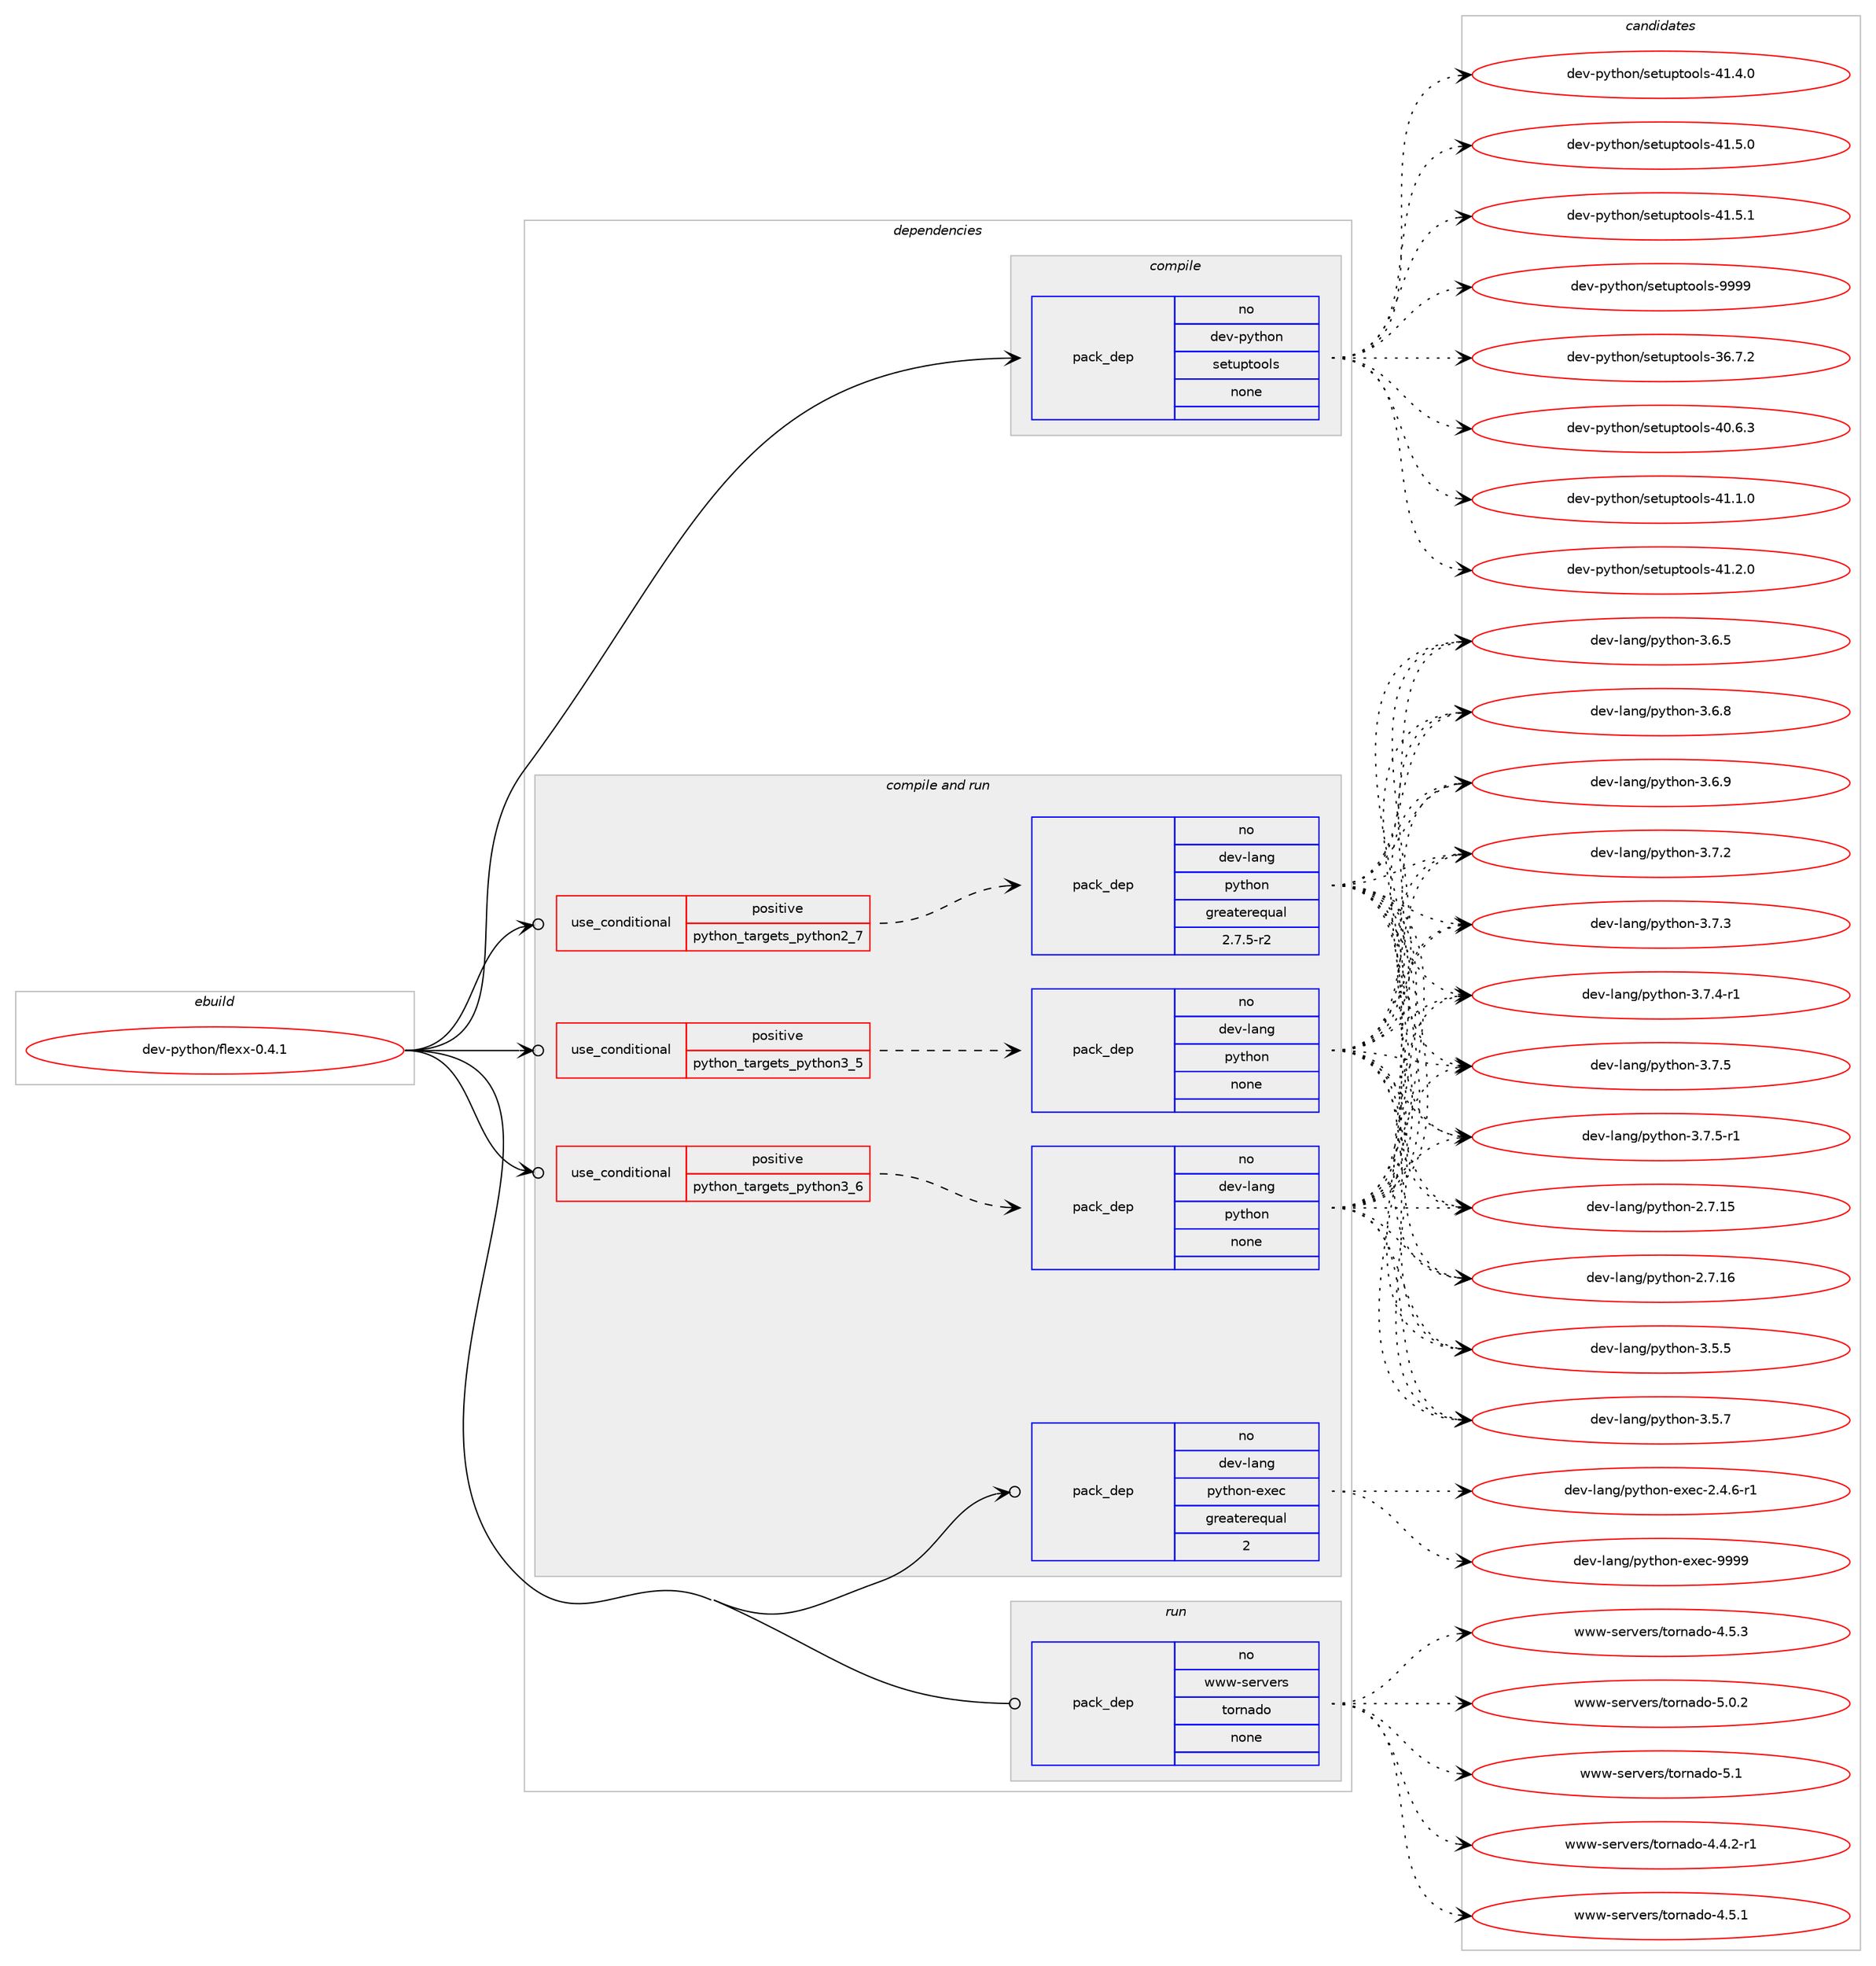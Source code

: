 digraph prolog {

# *************
# Graph options
# *************

newrank=true;
concentrate=true;
compound=true;
graph [rankdir=LR,fontname=Helvetica,fontsize=10,ranksep=1.5];#, ranksep=2.5, nodesep=0.2];
edge  [arrowhead=vee];
node  [fontname=Helvetica,fontsize=10];

# **********
# The ebuild
# **********

subgraph cluster_leftcol {
color=gray;
rank=same;
label=<<i>ebuild</i>>;
id [label="dev-python/flexx-0.4.1", color=red, width=4, href="../dev-python/flexx-0.4.1.svg"];
}

# ****************
# The dependencies
# ****************

subgraph cluster_midcol {
color=gray;
label=<<i>dependencies</i>>;
subgraph cluster_compile {
fillcolor="#eeeeee";
style=filled;
label=<<i>compile</i>>;
subgraph pack454153 {
dependency605643 [label=<<TABLE BORDER="0" CELLBORDER="1" CELLSPACING="0" CELLPADDING="4" WIDTH="220"><TR><TD ROWSPAN="6" CELLPADDING="30">pack_dep</TD></TR><TR><TD WIDTH="110">no</TD></TR><TR><TD>dev-python</TD></TR><TR><TD>setuptools</TD></TR><TR><TD>none</TD></TR><TR><TD></TD></TR></TABLE>>, shape=none, color=blue];
}
id:e -> dependency605643:w [weight=20,style="solid",arrowhead="vee"];
}
subgraph cluster_compileandrun {
fillcolor="#eeeeee";
style=filled;
label=<<i>compile and run</i>>;
subgraph cond139693 {
dependency605644 [label=<<TABLE BORDER="0" CELLBORDER="1" CELLSPACING="0" CELLPADDING="4"><TR><TD ROWSPAN="3" CELLPADDING="10">use_conditional</TD></TR><TR><TD>positive</TD></TR><TR><TD>python_targets_python2_7</TD></TR></TABLE>>, shape=none, color=red];
subgraph pack454154 {
dependency605645 [label=<<TABLE BORDER="0" CELLBORDER="1" CELLSPACING="0" CELLPADDING="4" WIDTH="220"><TR><TD ROWSPAN="6" CELLPADDING="30">pack_dep</TD></TR><TR><TD WIDTH="110">no</TD></TR><TR><TD>dev-lang</TD></TR><TR><TD>python</TD></TR><TR><TD>greaterequal</TD></TR><TR><TD>2.7.5-r2</TD></TR></TABLE>>, shape=none, color=blue];
}
dependency605644:e -> dependency605645:w [weight=20,style="dashed",arrowhead="vee"];
}
id:e -> dependency605644:w [weight=20,style="solid",arrowhead="odotvee"];
subgraph cond139694 {
dependency605646 [label=<<TABLE BORDER="0" CELLBORDER="1" CELLSPACING="0" CELLPADDING="4"><TR><TD ROWSPAN="3" CELLPADDING="10">use_conditional</TD></TR><TR><TD>positive</TD></TR><TR><TD>python_targets_python3_5</TD></TR></TABLE>>, shape=none, color=red];
subgraph pack454155 {
dependency605647 [label=<<TABLE BORDER="0" CELLBORDER="1" CELLSPACING="0" CELLPADDING="4" WIDTH="220"><TR><TD ROWSPAN="6" CELLPADDING="30">pack_dep</TD></TR><TR><TD WIDTH="110">no</TD></TR><TR><TD>dev-lang</TD></TR><TR><TD>python</TD></TR><TR><TD>none</TD></TR><TR><TD></TD></TR></TABLE>>, shape=none, color=blue];
}
dependency605646:e -> dependency605647:w [weight=20,style="dashed",arrowhead="vee"];
}
id:e -> dependency605646:w [weight=20,style="solid",arrowhead="odotvee"];
subgraph cond139695 {
dependency605648 [label=<<TABLE BORDER="0" CELLBORDER="1" CELLSPACING="0" CELLPADDING="4"><TR><TD ROWSPAN="3" CELLPADDING="10">use_conditional</TD></TR><TR><TD>positive</TD></TR><TR><TD>python_targets_python3_6</TD></TR></TABLE>>, shape=none, color=red];
subgraph pack454156 {
dependency605649 [label=<<TABLE BORDER="0" CELLBORDER="1" CELLSPACING="0" CELLPADDING="4" WIDTH="220"><TR><TD ROWSPAN="6" CELLPADDING="30">pack_dep</TD></TR><TR><TD WIDTH="110">no</TD></TR><TR><TD>dev-lang</TD></TR><TR><TD>python</TD></TR><TR><TD>none</TD></TR><TR><TD></TD></TR></TABLE>>, shape=none, color=blue];
}
dependency605648:e -> dependency605649:w [weight=20,style="dashed",arrowhead="vee"];
}
id:e -> dependency605648:w [weight=20,style="solid",arrowhead="odotvee"];
subgraph pack454157 {
dependency605650 [label=<<TABLE BORDER="0" CELLBORDER="1" CELLSPACING="0" CELLPADDING="4" WIDTH="220"><TR><TD ROWSPAN="6" CELLPADDING="30">pack_dep</TD></TR><TR><TD WIDTH="110">no</TD></TR><TR><TD>dev-lang</TD></TR><TR><TD>python-exec</TD></TR><TR><TD>greaterequal</TD></TR><TR><TD>2</TD></TR></TABLE>>, shape=none, color=blue];
}
id:e -> dependency605650:w [weight=20,style="solid",arrowhead="odotvee"];
}
subgraph cluster_run {
fillcolor="#eeeeee";
style=filled;
label=<<i>run</i>>;
subgraph pack454158 {
dependency605651 [label=<<TABLE BORDER="0" CELLBORDER="1" CELLSPACING="0" CELLPADDING="4" WIDTH="220"><TR><TD ROWSPAN="6" CELLPADDING="30">pack_dep</TD></TR><TR><TD WIDTH="110">no</TD></TR><TR><TD>www-servers</TD></TR><TR><TD>tornado</TD></TR><TR><TD>none</TD></TR><TR><TD></TD></TR></TABLE>>, shape=none, color=blue];
}
id:e -> dependency605651:w [weight=20,style="solid",arrowhead="odot"];
}
}

# **************
# The candidates
# **************

subgraph cluster_choices {
rank=same;
color=gray;
label=<<i>candidates</i>>;

subgraph choice454153 {
color=black;
nodesep=1;
choice100101118451121211161041111104711510111611711211611111110811545515446554650 [label="dev-python/setuptools-36.7.2", color=red, width=4,href="../dev-python/setuptools-36.7.2.svg"];
choice100101118451121211161041111104711510111611711211611111110811545524846544651 [label="dev-python/setuptools-40.6.3", color=red, width=4,href="../dev-python/setuptools-40.6.3.svg"];
choice100101118451121211161041111104711510111611711211611111110811545524946494648 [label="dev-python/setuptools-41.1.0", color=red, width=4,href="../dev-python/setuptools-41.1.0.svg"];
choice100101118451121211161041111104711510111611711211611111110811545524946504648 [label="dev-python/setuptools-41.2.0", color=red, width=4,href="../dev-python/setuptools-41.2.0.svg"];
choice100101118451121211161041111104711510111611711211611111110811545524946524648 [label="dev-python/setuptools-41.4.0", color=red, width=4,href="../dev-python/setuptools-41.4.0.svg"];
choice100101118451121211161041111104711510111611711211611111110811545524946534648 [label="dev-python/setuptools-41.5.0", color=red, width=4,href="../dev-python/setuptools-41.5.0.svg"];
choice100101118451121211161041111104711510111611711211611111110811545524946534649 [label="dev-python/setuptools-41.5.1", color=red, width=4,href="../dev-python/setuptools-41.5.1.svg"];
choice10010111845112121116104111110471151011161171121161111111081154557575757 [label="dev-python/setuptools-9999", color=red, width=4,href="../dev-python/setuptools-9999.svg"];
dependency605643:e -> choice100101118451121211161041111104711510111611711211611111110811545515446554650:w [style=dotted,weight="100"];
dependency605643:e -> choice100101118451121211161041111104711510111611711211611111110811545524846544651:w [style=dotted,weight="100"];
dependency605643:e -> choice100101118451121211161041111104711510111611711211611111110811545524946494648:w [style=dotted,weight="100"];
dependency605643:e -> choice100101118451121211161041111104711510111611711211611111110811545524946504648:w [style=dotted,weight="100"];
dependency605643:e -> choice100101118451121211161041111104711510111611711211611111110811545524946524648:w [style=dotted,weight="100"];
dependency605643:e -> choice100101118451121211161041111104711510111611711211611111110811545524946534648:w [style=dotted,weight="100"];
dependency605643:e -> choice100101118451121211161041111104711510111611711211611111110811545524946534649:w [style=dotted,weight="100"];
dependency605643:e -> choice10010111845112121116104111110471151011161171121161111111081154557575757:w [style=dotted,weight="100"];
}
subgraph choice454154 {
color=black;
nodesep=1;
choice10010111845108971101034711212111610411111045504655464953 [label="dev-lang/python-2.7.15", color=red, width=4,href="../dev-lang/python-2.7.15.svg"];
choice10010111845108971101034711212111610411111045504655464954 [label="dev-lang/python-2.7.16", color=red, width=4,href="../dev-lang/python-2.7.16.svg"];
choice100101118451089711010347112121116104111110455146534653 [label="dev-lang/python-3.5.5", color=red, width=4,href="../dev-lang/python-3.5.5.svg"];
choice100101118451089711010347112121116104111110455146534655 [label="dev-lang/python-3.5.7", color=red, width=4,href="../dev-lang/python-3.5.7.svg"];
choice100101118451089711010347112121116104111110455146544653 [label="dev-lang/python-3.6.5", color=red, width=4,href="../dev-lang/python-3.6.5.svg"];
choice100101118451089711010347112121116104111110455146544656 [label="dev-lang/python-3.6.8", color=red, width=4,href="../dev-lang/python-3.6.8.svg"];
choice100101118451089711010347112121116104111110455146544657 [label="dev-lang/python-3.6.9", color=red, width=4,href="../dev-lang/python-3.6.9.svg"];
choice100101118451089711010347112121116104111110455146554650 [label="dev-lang/python-3.7.2", color=red, width=4,href="../dev-lang/python-3.7.2.svg"];
choice100101118451089711010347112121116104111110455146554651 [label="dev-lang/python-3.7.3", color=red, width=4,href="../dev-lang/python-3.7.3.svg"];
choice1001011184510897110103471121211161041111104551465546524511449 [label="dev-lang/python-3.7.4-r1", color=red, width=4,href="../dev-lang/python-3.7.4-r1.svg"];
choice100101118451089711010347112121116104111110455146554653 [label="dev-lang/python-3.7.5", color=red, width=4,href="../dev-lang/python-3.7.5.svg"];
choice1001011184510897110103471121211161041111104551465546534511449 [label="dev-lang/python-3.7.5-r1", color=red, width=4,href="../dev-lang/python-3.7.5-r1.svg"];
dependency605645:e -> choice10010111845108971101034711212111610411111045504655464953:w [style=dotted,weight="100"];
dependency605645:e -> choice10010111845108971101034711212111610411111045504655464954:w [style=dotted,weight="100"];
dependency605645:e -> choice100101118451089711010347112121116104111110455146534653:w [style=dotted,weight="100"];
dependency605645:e -> choice100101118451089711010347112121116104111110455146534655:w [style=dotted,weight="100"];
dependency605645:e -> choice100101118451089711010347112121116104111110455146544653:w [style=dotted,weight="100"];
dependency605645:e -> choice100101118451089711010347112121116104111110455146544656:w [style=dotted,weight="100"];
dependency605645:e -> choice100101118451089711010347112121116104111110455146544657:w [style=dotted,weight="100"];
dependency605645:e -> choice100101118451089711010347112121116104111110455146554650:w [style=dotted,weight="100"];
dependency605645:e -> choice100101118451089711010347112121116104111110455146554651:w [style=dotted,weight="100"];
dependency605645:e -> choice1001011184510897110103471121211161041111104551465546524511449:w [style=dotted,weight="100"];
dependency605645:e -> choice100101118451089711010347112121116104111110455146554653:w [style=dotted,weight="100"];
dependency605645:e -> choice1001011184510897110103471121211161041111104551465546534511449:w [style=dotted,weight="100"];
}
subgraph choice454155 {
color=black;
nodesep=1;
choice10010111845108971101034711212111610411111045504655464953 [label="dev-lang/python-2.7.15", color=red, width=4,href="../dev-lang/python-2.7.15.svg"];
choice10010111845108971101034711212111610411111045504655464954 [label="dev-lang/python-2.7.16", color=red, width=4,href="../dev-lang/python-2.7.16.svg"];
choice100101118451089711010347112121116104111110455146534653 [label="dev-lang/python-3.5.5", color=red, width=4,href="../dev-lang/python-3.5.5.svg"];
choice100101118451089711010347112121116104111110455146534655 [label="dev-lang/python-3.5.7", color=red, width=4,href="../dev-lang/python-3.5.7.svg"];
choice100101118451089711010347112121116104111110455146544653 [label="dev-lang/python-3.6.5", color=red, width=4,href="../dev-lang/python-3.6.5.svg"];
choice100101118451089711010347112121116104111110455146544656 [label="dev-lang/python-3.6.8", color=red, width=4,href="../dev-lang/python-3.6.8.svg"];
choice100101118451089711010347112121116104111110455146544657 [label="dev-lang/python-3.6.9", color=red, width=4,href="../dev-lang/python-3.6.9.svg"];
choice100101118451089711010347112121116104111110455146554650 [label="dev-lang/python-3.7.2", color=red, width=4,href="../dev-lang/python-3.7.2.svg"];
choice100101118451089711010347112121116104111110455146554651 [label="dev-lang/python-3.7.3", color=red, width=4,href="../dev-lang/python-3.7.3.svg"];
choice1001011184510897110103471121211161041111104551465546524511449 [label="dev-lang/python-3.7.4-r1", color=red, width=4,href="../dev-lang/python-3.7.4-r1.svg"];
choice100101118451089711010347112121116104111110455146554653 [label="dev-lang/python-3.7.5", color=red, width=4,href="../dev-lang/python-3.7.5.svg"];
choice1001011184510897110103471121211161041111104551465546534511449 [label="dev-lang/python-3.7.5-r1", color=red, width=4,href="../dev-lang/python-3.7.5-r1.svg"];
dependency605647:e -> choice10010111845108971101034711212111610411111045504655464953:w [style=dotted,weight="100"];
dependency605647:e -> choice10010111845108971101034711212111610411111045504655464954:w [style=dotted,weight="100"];
dependency605647:e -> choice100101118451089711010347112121116104111110455146534653:w [style=dotted,weight="100"];
dependency605647:e -> choice100101118451089711010347112121116104111110455146534655:w [style=dotted,weight="100"];
dependency605647:e -> choice100101118451089711010347112121116104111110455146544653:w [style=dotted,weight="100"];
dependency605647:e -> choice100101118451089711010347112121116104111110455146544656:w [style=dotted,weight="100"];
dependency605647:e -> choice100101118451089711010347112121116104111110455146544657:w [style=dotted,weight="100"];
dependency605647:e -> choice100101118451089711010347112121116104111110455146554650:w [style=dotted,weight="100"];
dependency605647:e -> choice100101118451089711010347112121116104111110455146554651:w [style=dotted,weight="100"];
dependency605647:e -> choice1001011184510897110103471121211161041111104551465546524511449:w [style=dotted,weight="100"];
dependency605647:e -> choice100101118451089711010347112121116104111110455146554653:w [style=dotted,weight="100"];
dependency605647:e -> choice1001011184510897110103471121211161041111104551465546534511449:w [style=dotted,weight="100"];
}
subgraph choice454156 {
color=black;
nodesep=1;
choice10010111845108971101034711212111610411111045504655464953 [label="dev-lang/python-2.7.15", color=red, width=4,href="../dev-lang/python-2.7.15.svg"];
choice10010111845108971101034711212111610411111045504655464954 [label="dev-lang/python-2.7.16", color=red, width=4,href="../dev-lang/python-2.7.16.svg"];
choice100101118451089711010347112121116104111110455146534653 [label="dev-lang/python-3.5.5", color=red, width=4,href="../dev-lang/python-3.5.5.svg"];
choice100101118451089711010347112121116104111110455146534655 [label="dev-lang/python-3.5.7", color=red, width=4,href="../dev-lang/python-3.5.7.svg"];
choice100101118451089711010347112121116104111110455146544653 [label="dev-lang/python-3.6.5", color=red, width=4,href="../dev-lang/python-3.6.5.svg"];
choice100101118451089711010347112121116104111110455146544656 [label="dev-lang/python-3.6.8", color=red, width=4,href="../dev-lang/python-3.6.8.svg"];
choice100101118451089711010347112121116104111110455146544657 [label="dev-lang/python-3.6.9", color=red, width=4,href="../dev-lang/python-3.6.9.svg"];
choice100101118451089711010347112121116104111110455146554650 [label="dev-lang/python-3.7.2", color=red, width=4,href="../dev-lang/python-3.7.2.svg"];
choice100101118451089711010347112121116104111110455146554651 [label="dev-lang/python-3.7.3", color=red, width=4,href="../dev-lang/python-3.7.3.svg"];
choice1001011184510897110103471121211161041111104551465546524511449 [label="dev-lang/python-3.7.4-r1", color=red, width=4,href="../dev-lang/python-3.7.4-r1.svg"];
choice100101118451089711010347112121116104111110455146554653 [label="dev-lang/python-3.7.5", color=red, width=4,href="../dev-lang/python-3.7.5.svg"];
choice1001011184510897110103471121211161041111104551465546534511449 [label="dev-lang/python-3.7.5-r1", color=red, width=4,href="../dev-lang/python-3.7.5-r1.svg"];
dependency605649:e -> choice10010111845108971101034711212111610411111045504655464953:w [style=dotted,weight="100"];
dependency605649:e -> choice10010111845108971101034711212111610411111045504655464954:w [style=dotted,weight="100"];
dependency605649:e -> choice100101118451089711010347112121116104111110455146534653:w [style=dotted,weight="100"];
dependency605649:e -> choice100101118451089711010347112121116104111110455146534655:w [style=dotted,weight="100"];
dependency605649:e -> choice100101118451089711010347112121116104111110455146544653:w [style=dotted,weight="100"];
dependency605649:e -> choice100101118451089711010347112121116104111110455146544656:w [style=dotted,weight="100"];
dependency605649:e -> choice100101118451089711010347112121116104111110455146544657:w [style=dotted,weight="100"];
dependency605649:e -> choice100101118451089711010347112121116104111110455146554650:w [style=dotted,weight="100"];
dependency605649:e -> choice100101118451089711010347112121116104111110455146554651:w [style=dotted,weight="100"];
dependency605649:e -> choice1001011184510897110103471121211161041111104551465546524511449:w [style=dotted,weight="100"];
dependency605649:e -> choice100101118451089711010347112121116104111110455146554653:w [style=dotted,weight="100"];
dependency605649:e -> choice1001011184510897110103471121211161041111104551465546534511449:w [style=dotted,weight="100"];
}
subgraph choice454157 {
color=black;
nodesep=1;
choice10010111845108971101034711212111610411111045101120101994550465246544511449 [label="dev-lang/python-exec-2.4.6-r1", color=red, width=4,href="../dev-lang/python-exec-2.4.6-r1.svg"];
choice10010111845108971101034711212111610411111045101120101994557575757 [label="dev-lang/python-exec-9999", color=red, width=4,href="../dev-lang/python-exec-9999.svg"];
dependency605650:e -> choice10010111845108971101034711212111610411111045101120101994550465246544511449:w [style=dotted,weight="100"];
dependency605650:e -> choice10010111845108971101034711212111610411111045101120101994557575757:w [style=dotted,weight="100"];
}
subgraph choice454158 {
color=black;
nodesep=1;
choice1191191194511510111411810111411547116111114110971001114552465246504511449 [label="www-servers/tornado-4.4.2-r1", color=red, width=4,href="../www-servers/tornado-4.4.2-r1.svg"];
choice119119119451151011141181011141154711611111411097100111455246534649 [label="www-servers/tornado-4.5.1", color=red, width=4,href="../www-servers/tornado-4.5.1.svg"];
choice119119119451151011141181011141154711611111411097100111455246534651 [label="www-servers/tornado-4.5.3", color=red, width=4,href="../www-servers/tornado-4.5.3.svg"];
choice119119119451151011141181011141154711611111411097100111455346484650 [label="www-servers/tornado-5.0.2", color=red, width=4,href="../www-servers/tornado-5.0.2.svg"];
choice11911911945115101114118101114115471161111141109710011145534649 [label="www-servers/tornado-5.1", color=red, width=4,href="../www-servers/tornado-5.1.svg"];
dependency605651:e -> choice1191191194511510111411810111411547116111114110971001114552465246504511449:w [style=dotted,weight="100"];
dependency605651:e -> choice119119119451151011141181011141154711611111411097100111455246534649:w [style=dotted,weight="100"];
dependency605651:e -> choice119119119451151011141181011141154711611111411097100111455246534651:w [style=dotted,weight="100"];
dependency605651:e -> choice119119119451151011141181011141154711611111411097100111455346484650:w [style=dotted,weight="100"];
dependency605651:e -> choice11911911945115101114118101114115471161111141109710011145534649:w [style=dotted,weight="100"];
}
}

}
